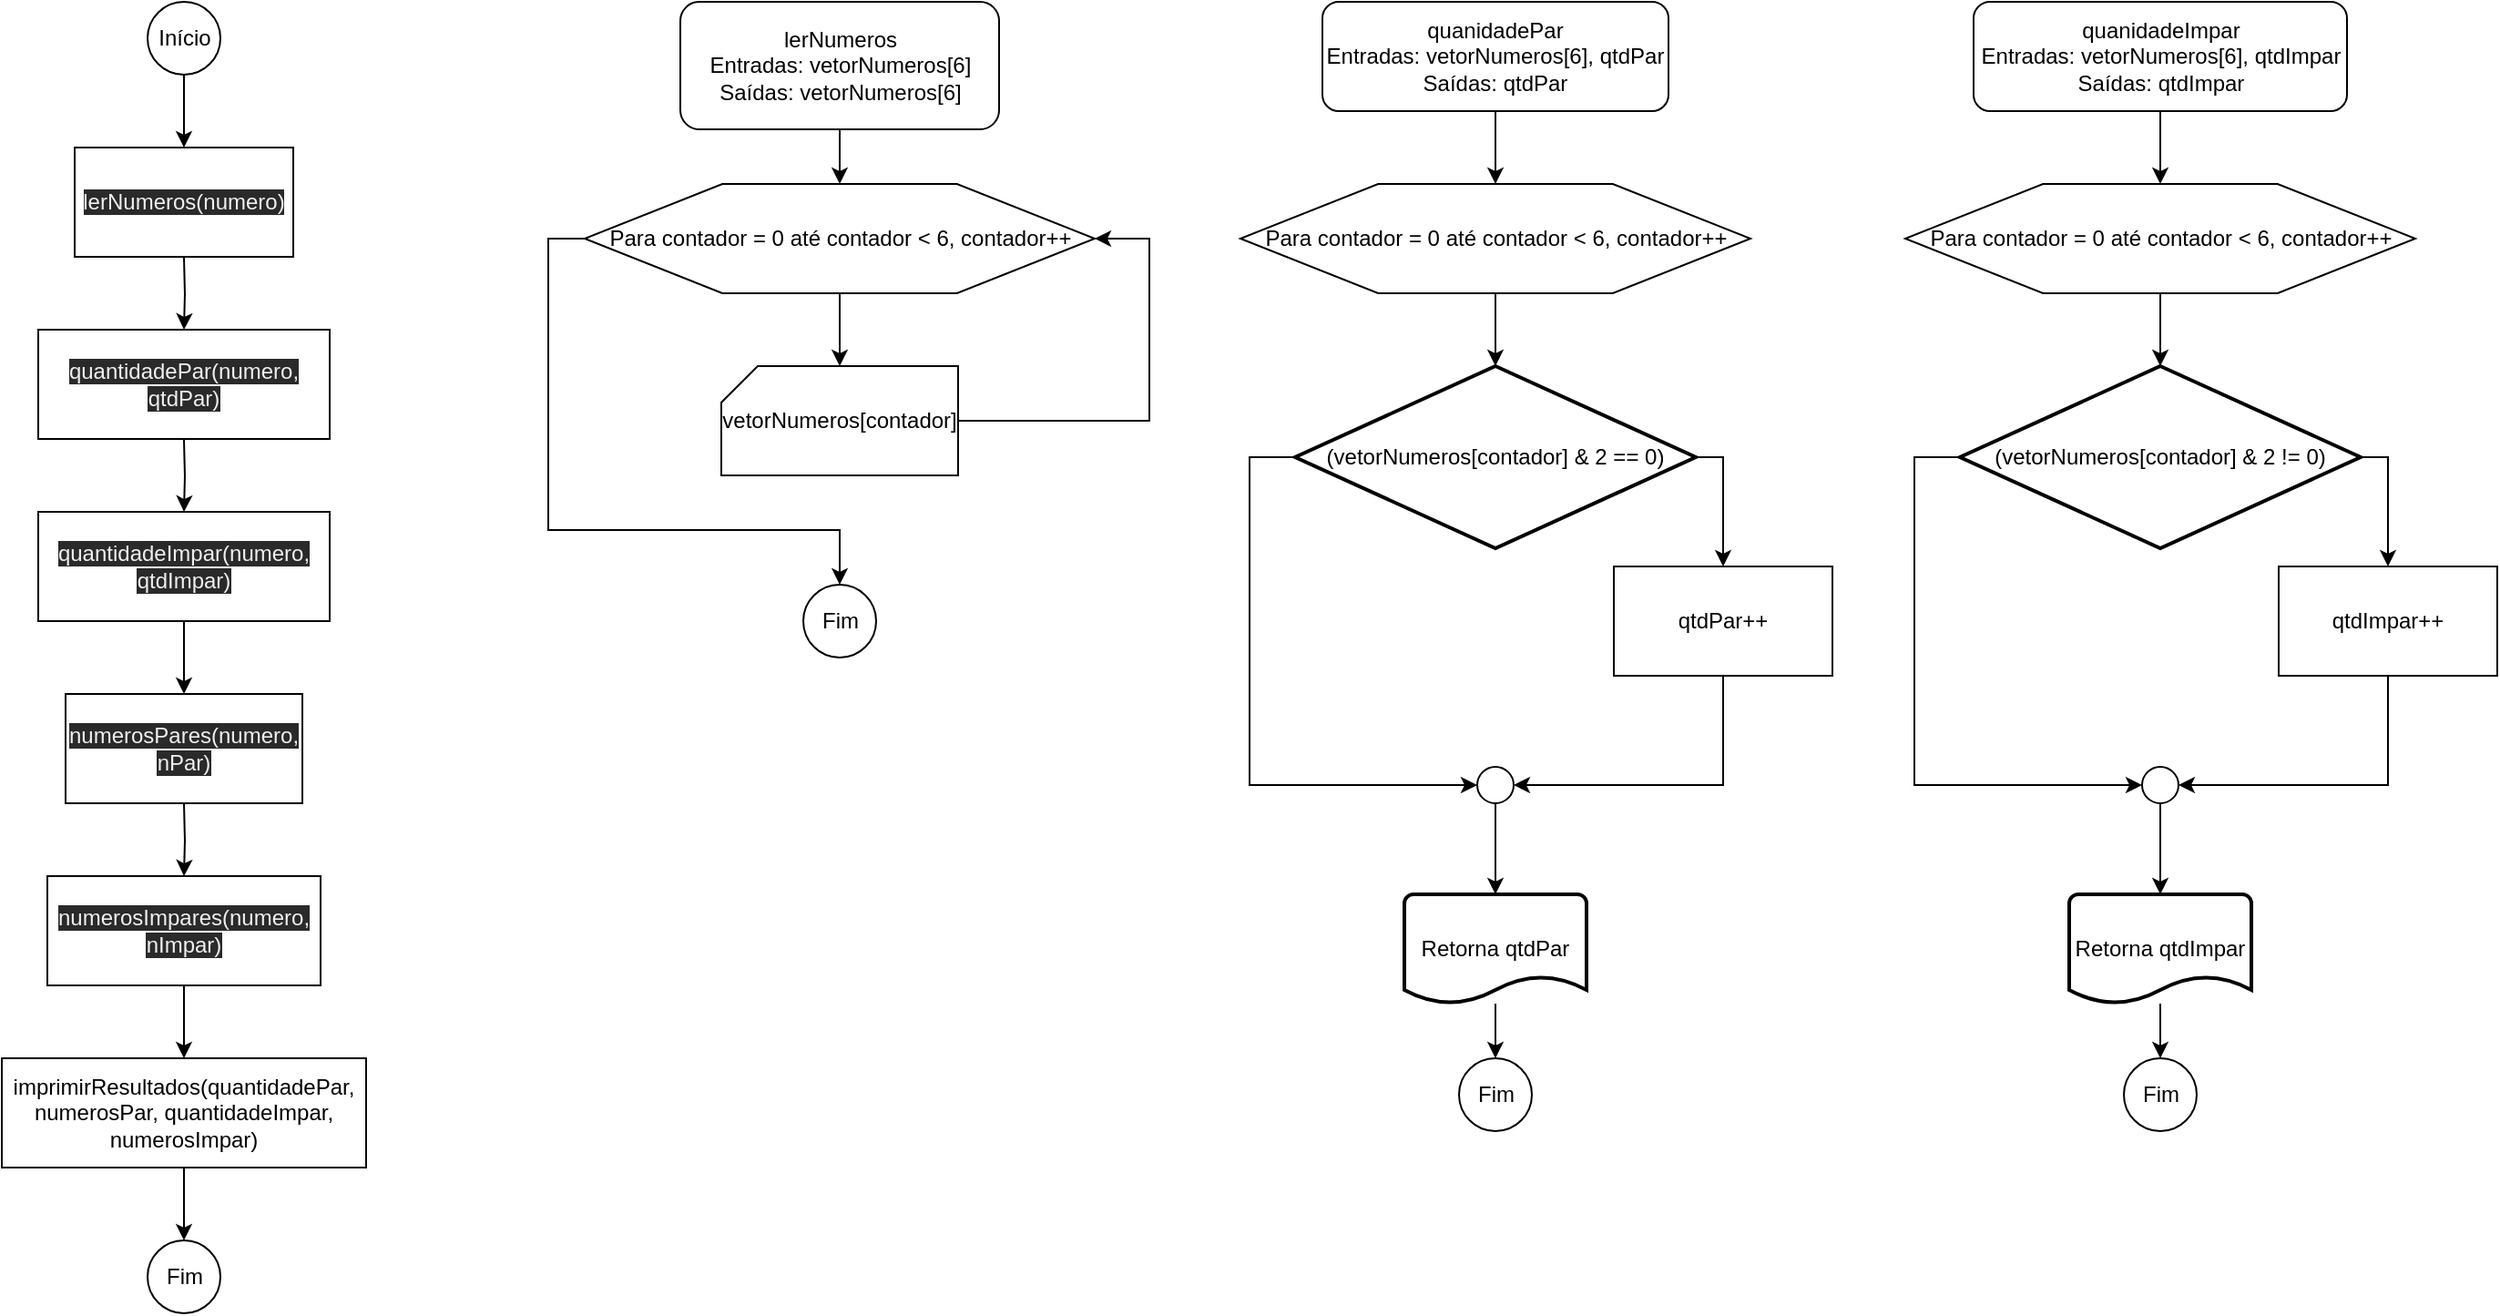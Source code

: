 <mxfile version="18.1.3" type="device"><diagram id="N12I2qRUGu15T7Un0DKm" name="Página-1"><mxGraphModel dx="1106" dy="719" grid="1" gridSize="10" guides="1" tooltips="1" connect="1" arrows="1" fold="1" page="1" pageScale="1" pageWidth="827" pageHeight="1169" math="0" shadow="0"><root><mxCell id="0"/><mxCell id="1" parent="0"/><mxCell id="nq5-FV4WFMmcVDyRPbnE-8" value="" style="edgeStyle=orthogonalEdgeStyle;rounded=0;orthogonalLoop=1;jettySize=auto;html=1;" edge="1" parent="1" source="nq5-FV4WFMmcVDyRPbnE-1"><mxGeometry relative="1" as="geometry"><mxPoint x="160" y="100.0" as="targetPoint"/></mxGeometry></mxCell><mxCell id="nq5-FV4WFMmcVDyRPbnE-1" value="Início" style="verticalLabelPosition=middle;verticalAlign=middle;html=1;shape=mxgraph.flowchart.on-page_reference;labelPosition=center;align=center;" vertex="1" parent="1"><mxGeometry x="140" y="20" width="40" height="40" as="geometry"/></mxCell><mxCell id="nq5-FV4WFMmcVDyRPbnE-9" value="" style="edgeStyle=orthogonalEdgeStyle;rounded=0;orthogonalLoop=1;jettySize=auto;html=1;" edge="1" parent="1"><mxGeometry relative="1" as="geometry"><mxPoint x="160" y="160" as="sourcePoint"/><mxPoint x="160" y="200" as="targetPoint"/></mxGeometry></mxCell><mxCell id="nq5-FV4WFMmcVDyRPbnE-10" value="" style="edgeStyle=orthogonalEdgeStyle;rounded=0;orthogonalLoop=1;jettySize=auto;html=1;" edge="1" parent="1"><mxGeometry relative="1" as="geometry"><mxPoint x="160" y="260" as="sourcePoint"/><mxPoint x="160" y="300" as="targetPoint"/></mxGeometry></mxCell><mxCell id="nq5-FV4WFMmcVDyRPbnE-11" value="" style="edgeStyle=orthogonalEdgeStyle;rounded=0;orthogonalLoop=1;jettySize=auto;html=1;" edge="1" parent="1"><mxGeometry relative="1" as="geometry"><mxPoint x="160" y="460" as="sourcePoint"/><mxPoint x="160" y="500" as="targetPoint"/></mxGeometry></mxCell><mxCell id="nq5-FV4WFMmcVDyRPbnE-13" value="Fim" style="verticalLabelPosition=middle;verticalAlign=middle;html=1;shape=mxgraph.flowchart.on-page_reference;labelPosition=center;align=center;" vertex="1" parent="1"><mxGeometry x="140" y="700" width="40" height="40" as="geometry"/></mxCell><mxCell id="nq5-FV4WFMmcVDyRPbnE-14" value="&lt;span style=&quot;color: rgb(240, 240, 240); font-family: Helvetica; font-size: 12px; font-style: normal; font-variant-ligatures: normal; font-variant-caps: normal; font-weight: 400; letter-spacing: normal; orphans: 2; text-align: center; text-indent: 0px; text-transform: none; widows: 2; word-spacing: 0px; -webkit-text-stroke-width: 0px; background-color: rgb(42, 42, 42); text-decoration-thickness: initial; text-decoration-style: initial; text-decoration-color: initial; float: none; display: inline !important;&quot;&gt;lerNumeros(numero)&lt;/span&gt;" style="rounded=0;whiteSpace=wrap;html=1;" vertex="1" parent="1"><mxGeometry x="100" y="100" width="120" height="60" as="geometry"/></mxCell><mxCell id="nq5-FV4WFMmcVDyRPbnE-15" value="&lt;span style=&quot;color: rgb(240, 240, 240); font-family: Helvetica; font-size: 12px; font-style: normal; font-variant-ligatures: normal; font-variant-caps: normal; font-weight: 400; letter-spacing: normal; orphans: 2; text-align: center; text-indent: 0px; text-transform: none; widows: 2; word-spacing: 0px; -webkit-text-stroke-width: 0px; background-color: rgb(42, 42, 42); text-decoration-thickness: initial; text-decoration-style: initial; text-decoration-color: initial; float: none; display: inline !important;&quot;&gt;quantidadePar(numero, qtdPar)&lt;/span&gt;" style="rounded=0;whiteSpace=wrap;html=1;" vertex="1" parent="1"><mxGeometry x="80" y="200" width="160" height="60" as="geometry"/></mxCell><mxCell id="nq5-FV4WFMmcVDyRPbnE-16" value="&lt;span style=&quot;color: rgb(240, 240, 240); font-family: Helvetica; font-size: 12px; font-style: normal; font-variant-ligatures: normal; font-variant-caps: normal; font-weight: 400; letter-spacing: normal; orphans: 2; text-align: center; text-indent: 0px; text-transform: none; widows: 2; word-spacing: 0px; -webkit-text-stroke-width: 0px; background-color: rgb(42, 42, 42); text-decoration-thickness: initial; text-decoration-style: initial; text-decoration-color: initial; float: none; display: inline !important;&quot;&gt;numerosPares(numero, nPar)&lt;/span&gt;" style="rounded=0;whiteSpace=wrap;html=1;" vertex="1" parent="1"><mxGeometry x="95" y="400" width="130" height="60" as="geometry"/></mxCell><mxCell id="nq5-FV4WFMmcVDyRPbnE-20" value="" style="edgeStyle=orthogonalEdgeStyle;rounded=0;orthogonalLoop=1;jettySize=auto;html=1;" edge="1" parent="1" source="nq5-FV4WFMmcVDyRPbnE-18" target="nq5-FV4WFMmcVDyRPbnE-19"><mxGeometry relative="1" as="geometry"/></mxCell><mxCell id="nq5-FV4WFMmcVDyRPbnE-18" value="&lt;span style=&quot;color: rgb(240, 240, 240); font-family: Helvetica; font-size: 12px; font-style: normal; font-variant-ligatures: normal; font-variant-caps: normal; font-weight: 400; letter-spacing: normal; orphans: 2; text-align: center; text-indent: 0px; text-transform: none; widows: 2; word-spacing: 0px; -webkit-text-stroke-width: 0px; background-color: rgb(42, 42, 42); text-decoration-thickness: initial; text-decoration-style: initial; text-decoration-color: initial; float: none; display: inline !important;&quot;&gt;numerosImpares(numero, nImpar)&lt;/span&gt;" style="rounded=0;whiteSpace=wrap;html=1;" vertex="1" parent="1"><mxGeometry x="85" y="500" width="150" height="60" as="geometry"/></mxCell><mxCell id="nq5-FV4WFMmcVDyRPbnE-21" value="" style="edgeStyle=orthogonalEdgeStyle;rounded=0;orthogonalLoop=1;jettySize=auto;html=1;" edge="1" parent="1" source="nq5-FV4WFMmcVDyRPbnE-19" target="nq5-FV4WFMmcVDyRPbnE-13"><mxGeometry relative="1" as="geometry"/></mxCell><mxCell id="nq5-FV4WFMmcVDyRPbnE-19" value="imprimirResultados(quantidadePar, numerosPar, quantidadeImpar, numerosImpar)" style="rounded=0;whiteSpace=wrap;html=1;" vertex="1" parent="1"><mxGeometry x="60" y="600" width="200" height="60" as="geometry"/></mxCell><mxCell id="nq5-FV4WFMmcVDyRPbnE-24" value="" style="edgeStyle=orthogonalEdgeStyle;rounded=0;orthogonalLoop=1;jettySize=auto;html=1;" edge="1" parent="1" source="nq5-FV4WFMmcVDyRPbnE-22" target="nq5-FV4WFMmcVDyRPbnE-23"><mxGeometry relative="1" as="geometry"/></mxCell><mxCell id="nq5-FV4WFMmcVDyRPbnE-22" value="lerNumeros&lt;br&gt;Entradas: vetorNumeros[6]&lt;br&gt;Saídas: vetorNumeros[6]" style="rounded=1;whiteSpace=wrap;html=1;" vertex="1" parent="1"><mxGeometry x="432.5" y="20" width="175" height="70" as="geometry"/></mxCell><mxCell id="nq5-FV4WFMmcVDyRPbnE-27" value="" style="edgeStyle=orthogonalEdgeStyle;rounded=0;orthogonalLoop=1;jettySize=auto;html=1;" edge="1" parent="1" source="nq5-FV4WFMmcVDyRPbnE-23" target="nq5-FV4WFMmcVDyRPbnE-26"><mxGeometry relative="1" as="geometry"/></mxCell><mxCell id="nq5-FV4WFMmcVDyRPbnE-31" style="edgeStyle=orthogonalEdgeStyle;rounded=0;orthogonalLoop=1;jettySize=auto;html=1;entryX=0.5;entryY=0;entryDx=0;entryDy=0;entryPerimeter=0;" edge="1" parent="1" source="nq5-FV4WFMmcVDyRPbnE-23" target="nq5-FV4WFMmcVDyRPbnE-30"><mxGeometry relative="1" as="geometry"><Array as="points"><mxPoint x="360" y="150"/><mxPoint x="360" y="310"/><mxPoint x="520" y="310"/></Array></mxGeometry></mxCell><mxCell id="nq5-FV4WFMmcVDyRPbnE-23" value="Para contador = 0 até contador &amp;lt; 6, contador++" style="verticalLabelPosition=middle;verticalAlign=middle;html=1;shape=hexagon;perimeter=hexagonPerimeter2;arcSize=6;size=0.27;labelPosition=center;align=center;" vertex="1" parent="1"><mxGeometry x="380" y="120" width="280" height="60" as="geometry"/></mxCell><mxCell id="nq5-FV4WFMmcVDyRPbnE-29" style="edgeStyle=orthogonalEdgeStyle;rounded=0;orthogonalLoop=1;jettySize=auto;html=1;entryX=1;entryY=0.5;entryDx=0;entryDy=0;" edge="1" parent="1" source="nq5-FV4WFMmcVDyRPbnE-26" target="nq5-FV4WFMmcVDyRPbnE-23"><mxGeometry relative="1" as="geometry"><Array as="points"><mxPoint x="690" y="250"/><mxPoint x="690" y="150"/></Array></mxGeometry></mxCell><mxCell id="nq5-FV4WFMmcVDyRPbnE-26" value="vetorNumeros[contador]" style="verticalLabelPosition=middle;verticalAlign=middle;html=1;shape=card;whiteSpace=wrap;size=20;arcSize=12;labelPosition=center;align=center;" vertex="1" parent="1"><mxGeometry x="455" y="220" width="130" height="60" as="geometry"/></mxCell><mxCell id="nq5-FV4WFMmcVDyRPbnE-30" value="Fim" style="verticalLabelPosition=middle;verticalAlign=middle;html=1;shape=mxgraph.flowchart.on-page_reference;labelPosition=center;align=center;" vertex="1" parent="1"><mxGeometry x="500" y="340" width="40" height="40" as="geometry"/></mxCell><mxCell id="nq5-FV4WFMmcVDyRPbnE-73" value="" style="edgeStyle=orthogonalEdgeStyle;rounded=0;orthogonalLoop=1;jettySize=auto;html=1;" edge="1" parent="1" source="nq5-FV4WFMmcVDyRPbnE-71" target="nq5-FV4WFMmcVDyRPbnE-72"><mxGeometry relative="1" as="geometry"/></mxCell><mxCell id="nq5-FV4WFMmcVDyRPbnE-71" value="quanidadePar&lt;br&gt;Entradas: vetorNumeros[6], qtdPar&lt;br&gt;Saídas: qtdPar" style="rounded=1;whiteSpace=wrap;html=1;" vertex="1" parent="1"><mxGeometry x="785" y="20" width="190" height="60" as="geometry"/></mxCell><mxCell id="nq5-FV4WFMmcVDyRPbnE-75" value="" style="edgeStyle=orthogonalEdgeStyle;rounded=0;orthogonalLoop=1;jettySize=auto;html=1;" edge="1" parent="1" source="nq5-FV4WFMmcVDyRPbnE-72" target="nq5-FV4WFMmcVDyRPbnE-74"><mxGeometry relative="1" as="geometry"/></mxCell><mxCell id="nq5-FV4WFMmcVDyRPbnE-72" value="Para contador = 0 até contador &amp;lt; 6, contador++" style="verticalLabelPosition=middle;verticalAlign=middle;html=1;shape=hexagon;perimeter=hexagonPerimeter2;arcSize=6;size=0.27;labelPosition=center;align=center;" vertex="1" parent="1"><mxGeometry x="740" y="120" width="280" height="60" as="geometry"/></mxCell><mxCell id="nq5-FV4WFMmcVDyRPbnE-77" style="edgeStyle=orthogonalEdgeStyle;rounded=0;orthogonalLoop=1;jettySize=auto;html=1;entryX=0.5;entryY=0;entryDx=0;entryDy=0;" edge="1" parent="1" source="nq5-FV4WFMmcVDyRPbnE-74" target="nq5-FV4WFMmcVDyRPbnE-76"><mxGeometry relative="1" as="geometry"><Array as="points"><mxPoint x="1005" y="270"/></Array></mxGeometry></mxCell><mxCell id="nq5-FV4WFMmcVDyRPbnE-79" style="edgeStyle=orthogonalEdgeStyle;rounded=0;orthogonalLoop=1;jettySize=auto;html=1;entryX=0;entryY=0.5;entryDx=0;entryDy=0;entryPerimeter=0;" edge="1" parent="1" source="nq5-FV4WFMmcVDyRPbnE-74" target="nq5-FV4WFMmcVDyRPbnE-78"><mxGeometry relative="1" as="geometry"><Array as="points"><mxPoint x="745" y="270"/><mxPoint x="745" y="450"/></Array></mxGeometry></mxCell><mxCell id="nq5-FV4WFMmcVDyRPbnE-74" value="(vetorNumeros[contador] &amp;amp; 2 == 0)" style="strokeWidth=2;html=1;shape=mxgraph.flowchart.decision;whiteSpace=wrap;" vertex="1" parent="1"><mxGeometry x="770" y="220" width="220" height="100" as="geometry"/></mxCell><mxCell id="nq5-FV4WFMmcVDyRPbnE-80" style="edgeStyle=orthogonalEdgeStyle;rounded=0;orthogonalLoop=1;jettySize=auto;html=1;entryX=1;entryY=0.5;entryDx=0;entryDy=0;entryPerimeter=0;" edge="1" parent="1" source="nq5-FV4WFMmcVDyRPbnE-76" target="nq5-FV4WFMmcVDyRPbnE-78"><mxGeometry relative="1" as="geometry"><Array as="points"><mxPoint x="1005" y="450"/></Array></mxGeometry></mxCell><mxCell id="nq5-FV4WFMmcVDyRPbnE-76" value="qtdPar++" style="rounded=0;whiteSpace=wrap;html=1;" vertex="1" parent="1"><mxGeometry x="945" y="330" width="120" height="60" as="geometry"/></mxCell><mxCell id="nq5-FV4WFMmcVDyRPbnE-82" value="" style="edgeStyle=orthogonalEdgeStyle;rounded=0;orthogonalLoop=1;jettySize=auto;html=1;" edge="1" parent="1" source="nq5-FV4WFMmcVDyRPbnE-78" target="nq5-FV4WFMmcVDyRPbnE-81"><mxGeometry relative="1" as="geometry"/></mxCell><mxCell id="nq5-FV4WFMmcVDyRPbnE-78" value="" style="verticalLabelPosition=bottom;verticalAlign=top;html=1;shape=mxgraph.flowchart.on-page_reference;" vertex="1" parent="1"><mxGeometry x="870" y="440" width="20" height="20" as="geometry"/></mxCell><mxCell id="nq5-FV4WFMmcVDyRPbnE-84" value="" style="edgeStyle=orthogonalEdgeStyle;rounded=0;orthogonalLoop=1;jettySize=auto;html=1;" edge="1" parent="1" source="nq5-FV4WFMmcVDyRPbnE-81" target="nq5-FV4WFMmcVDyRPbnE-83"><mxGeometry relative="1" as="geometry"/></mxCell><mxCell id="nq5-FV4WFMmcVDyRPbnE-81" value="Retorna qtdPar" style="strokeWidth=2;html=1;shape=mxgraph.flowchart.document2;whiteSpace=wrap;size=0.25;" vertex="1" parent="1"><mxGeometry x="830" y="510" width="100" height="60" as="geometry"/></mxCell><mxCell id="nq5-FV4WFMmcVDyRPbnE-83" value="Fim" style="verticalLabelPosition=middle;verticalAlign=middle;html=1;shape=mxgraph.flowchart.on-page_reference;labelPosition=center;align=center;" vertex="1" parent="1"><mxGeometry x="860" y="600" width="40" height="40" as="geometry"/></mxCell><mxCell id="nq5-FV4WFMmcVDyRPbnE-85" value="" style="edgeStyle=orthogonalEdgeStyle;rounded=0;orthogonalLoop=1;jettySize=auto;html=1;" edge="1" parent="1" source="nq5-FV4WFMmcVDyRPbnE-86" target="nq5-FV4WFMmcVDyRPbnE-88"><mxGeometry relative="1" as="geometry"/></mxCell><mxCell id="nq5-FV4WFMmcVDyRPbnE-86" value="quanidadeImpar&lt;br&gt;Entradas: vetorNumeros[6], qtdImpar&lt;br&gt;Saídas: qtdImpar" style="rounded=1;whiteSpace=wrap;html=1;" vertex="1" parent="1"><mxGeometry x="1142.5" y="20" width="205" height="60" as="geometry"/></mxCell><mxCell id="nq5-FV4WFMmcVDyRPbnE-87" value="" style="edgeStyle=orthogonalEdgeStyle;rounded=0;orthogonalLoop=1;jettySize=auto;html=1;" edge="1" parent="1" source="nq5-FV4WFMmcVDyRPbnE-88" target="nq5-FV4WFMmcVDyRPbnE-91"><mxGeometry relative="1" as="geometry"/></mxCell><mxCell id="nq5-FV4WFMmcVDyRPbnE-88" value="Para contador = 0 até contador &amp;lt; 6, contador++" style="verticalLabelPosition=middle;verticalAlign=middle;html=1;shape=hexagon;perimeter=hexagonPerimeter2;arcSize=6;size=0.27;labelPosition=center;align=center;" vertex="1" parent="1"><mxGeometry x="1105" y="120" width="280" height="60" as="geometry"/></mxCell><mxCell id="nq5-FV4WFMmcVDyRPbnE-89" style="edgeStyle=orthogonalEdgeStyle;rounded=0;orthogonalLoop=1;jettySize=auto;html=1;entryX=0.5;entryY=0;entryDx=0;entryDy=0;" edge="1" parent="1" source="nq5-FV4WFMmcVDyRPbnE-91" target="nq5-FV4WFMmcVDyRPbnE-93"><mxGeometry relative="1" as="geometry"><Array as="points"><mxPoint x="1370" y="270"/></Array></mxGeometry></mxCell><mxCell id="nq5-FV4WFMmcVDyRPbnE-90" style="edgeStyle=orthogonalEdgeStyle;rounded=0;orthogonalLoop=1;jettySize=auto;html=1;entryX=0;entryY=0.5;entryDx=0;entryDy=0;entryPerimeter=0;" edge="1" parent="1" source="nq5-FV4WFMmcVDyRPbnE-91" target="nq5-FV4WFMmcVDyRPbnE-95"><mxGeometry relative="1" as="geometry"><Array as="points"><mxPoint x="1110" y="270"/><mxPoint x="1110" y="450"/></Array></mxGeometry></mxCell><mxCell id="nq5-FV4WFMmcVDyRPbnE-91" value="(vetorNumeros[contador] &amp;amp; 2 != 0)" style="strokeWidth=2;html=1;shape=mxgraph.flowchart.decision;whiteSpace=wrap;" vertex="1" parent="1"><mxGeometry x="1135" y="220" width="220" height="100" as="geometry"/></mxCell><mxCell id="nq5-FV4WFMmcVDyRPbnE-92" style="edgeStyle=orthogonalEdgeStyle;rounded=0;orthogonalLoop=1;jettySize=auto;html=1;entryX=1;entryY=0.5;entryDx=0;entryDy=0;entryPerimeter=0;" edge="1" parent="1" source="nq5-FV4WFMmcVDyRPbnE-93" target="nq5-FV4WFMmcVDyRPbnE-95"><mxGeometry relative="1" as="geometry"><Array as="points"><mxPoint x="1370" y="450"/></Array></mxGeometry></mxCell><mxCell id="nq5-FV4WFMmcVDyRPbnE-93" value="qtdImpar++" style="rounded=0;whiteSpace=wrap;html=1;" vertex="1" parent="1"><mxGeometry x="1310" y="330" width="120" height="60" as="geometry"/></mxCell><mxCell id="nq5-FV4WFMmcVDyRPbnE-94" value="" style="edgeStyle=orthogonalEdgeStyle;rounded=0;orthogonalLoop=1;jettySize=auto;html=1;" edge="1" parent="1" source="nq5-FV4WFMmcVDyRPbnE-95" target="nq5-FV4WFMmcVDyRPbnE-97"><mxGeometry relative="1" as="geometry"/></mxCell><mxCell id="nq5-FV4WFMmcVDyRPbnE-95" value="" style="verticalLabelPosition=bottom;verticalAlign=top;html=1;shape=mxgraph.flowchart.on-page_reference;" vertex="1" parent="1"><mxGeometry x="1235" y="440" width="20" height="20" as="geometry"/></mxCell><mxCell id="nq5-FV4WFMmcVDyRPbnE-96" value="" style="edgeStyle=orthogonalEdgeStyle;rounded=0;orthogonalLoop=1;jettySize=auto;html=1;" edge="1" parent="1" source="nq5-FV4WFMmcVDyRPbnE-97" target="nq5-FV4WFMmcVDyRPbnE-98"><mxGeometry relative="1" as="geometry"/></mxCell><mxCell id="nq5-FV4WFMmcVDyRPbnE-97" value="Retorna qtdImpar" style="strokeWidth=2;html=1;shape=mxgraph.flowchart.document2;whiteSpace=wrap;size=0.25;" vertex="1" parent="1"><mxGeometry x="1195" y="510" width="100" height="60" as="geometry"/></mxCell><mxCell id="nq5-FV4WFMmcVDyRPbnE-98" value="Fim" style="verticalLabelPosition=middle;verticalAlign=middle;html=1;shape=mxgraph.flowchart.on-page_reference;labelPosition=center;align=center;" vertex="1" parent="1"><mxGeometry x="1225" y="600" width="40" height="40" as="geometry"/></mxCell><mxCell id="nq5-FV4WFMmcVDyRPbnE-100" value="" style="edgeStyle=orthogonalEdgeStyle;rounded=0;orthogonalLoop=1;jettySize=auto;html=1;" edge="1" parent="1" source="nq5-FV4WFMmcVDyRPbnE-99" target="nq5-FV4WFMmcVDyRPbnE-16"><mxGeometry relative="1" as="geometry"/></mxCell><mxCell id="nq5-FV4WFMmcVDyRPbnE-99" value="&lt;span style=&quot;color: rgb(240, 240, 240); font-family: Helvetica; font-size: 12px; font-style: normal; font-variant-ligatures: normal; font-variant-caps: normal; font-weight: 400; letter-spacing: normal; orphans: 2; text-align: center; text-indent: 0px; text-transform: none; widows: 2; word-spacing: 0px; -webkit-text-stroke-width: 0px; background-color: rgb(42, 42, 42); text-decoration-thickness: initial; text-decoration-style: initial; text-decoration-color: initial; float: none; display: inline !important;&quot;&gt;quantidadeImpar(numero, qtdImpar)&lt;/span&gt;" style="rounded=0;whiteSpace=wrap;html=1;" vertex="1" parent="1"><mxGeometry x="80" y="300" width="160" height="60" as="geometry"/></mxCell></root></mxGraphModel></diagram></mxfile>